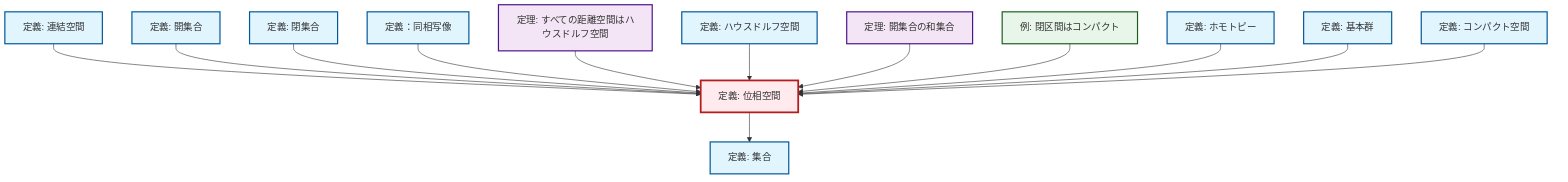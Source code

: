 graph TD
    classDef definition fill:#e1f5fe,stroke:#01579b,stroke-width:2px
    classDef theorem fill:#f3e5f5,stroke:#4a148c,stroke-width:2px
    classDef axiom fill:#fff3e0,stroke:#e65100,stroke-width:2px
    classDef example fill:#e8f5e9,stroke:#1b5e20,stroke-width:2px
    classDef current fill:#ffebee,stroke:#b71c1c,stroke-width:3px
    thm-metric-hausdorff["定理: すべての距離空間はハウスドルフ空間"]:::theorem
    def-homeomorphism["定義：同相写像"]:::definition
    def-closed-set["定義: 閉集合"]:::definition
    def-compact["定義: コンパクト空間"]:::definition
    def-topological-space["定義: 位相空間"]:::definition
    def-set["定義: 集合"]:::definition
    def-connected["定義: 連結空間"]:::definition
    def-hausdorff["定義: ハウスドルフ空間"]:::definition
    thm-union-open-sets["定理: 開集合の和集合"]:::theorem
    def-open-set["定義: 開集合"]:::definition
    def-fundamental-group["定義: 基本群"]:::definition
    ex-closed-interval-compact["例: 閉区間はコンパクト"]:::example
    def-homotopy["定義: ホモトピー"]:::definition
    def-connected --> def-topological-space
    def-open-set --> def-topological-space
    def-closed-set --> def-topological-space
    def-homeomorphism --> def-topological-space
    def-topological-space --> def-set
    thm-metric-hausdorff --> def-topological-space
    def-hausdorff --> def-topological-space
    thm-union-open-sets --> def-topological-space
    ex-closed-interval-compact --> def-topological-space
    def-homotopy --> def-topological-space
    def-fundamental-group --> def-topological-space
    def-compact --> def-topological-space
    class def-topological-space current